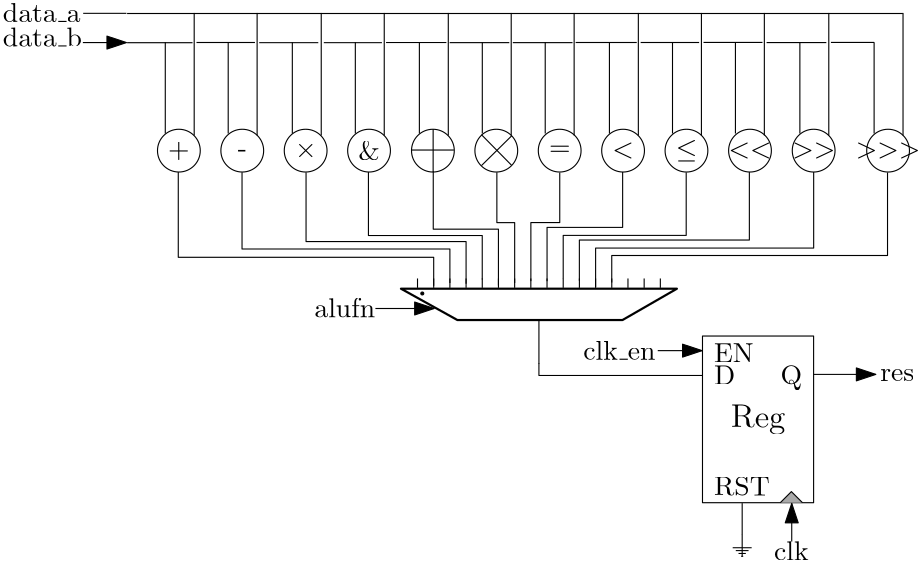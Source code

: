 <?xml version="1.0"?>
<!DOCTYPE ipe SYSTEM "ipe.dtd">
<ipe version="70218" creator="Ipe 7.2.23">
<info created="D:20210502182401" modified="D:20210502185333"/>
<ipestyle name="basic">
<symbol name="arrow/arc(spx)">
<path stroke="sym-stroke" fill="sym-stroke" pen="sym-pen">
0 0 m
-1 0.333 l
-1 -0.333 l
h
</path>
</symbol>
<symbol name="arrow/farc(spx)">
<path stroke="sym-stroke" fill="white" pen="sym-pen">
0 0 m
-1 0.333 l
-1 -0.333 l
h
</path>
</symbol>
<symbol name="arrow/ptarc(spx)">
<path stroke="sym-stroke" fill="sym-stroke" pen="sym-pen">
0 0 m
-1 0.333 l
-0.8 0 l
-1 -0.333 l
h
</path>
</symbol>
<symbol name="arrow/fptarc(spx)">
<path stroke="sym-stroke" fill="white" pen="sym-pen">
0 0 m
-1 0.333 l
-0.8 0 l
-1 -0.333 l
h
</path>
</symbol>
<symbol name="mark/circle(sx)" transformations="translations">
<path fill="sym-stroke">
0.6 0 0 0.6 0 0 e
0.4 0 0 0.4 0 0 e
</path>
</symbol>
<symbol name="mark/disk(sx)" transformations="translations">
<path fill="sym-stroke">
0.6 0 0 0.6 0 0 e
</path>
</symbol>
<symbol name="mark/fdisk(sfx)" transformations="translations">
<group>
<path fill="sym-fill">
0.5 0 0 0.5 0 0 e
</path>
<path fill="sym-stroke" fillrule="eofill">
0.6 0 0 0.6 0 0 e
0.4 0 0 0.4 0 0 e
</path>
</group>
</symbol>
<symbol name="mark/box(sx)" transformations="translations">
<path fill="sym-stroke" fillrule="eofill">
-0.6 -0.6 m
0.6 -0.6 l
0.6 0.6 l
-0.6 0.6 l
h
-0.4 -0.4 m
0.4 -0.4 l
0.4 0.4 l
-0.4 0.4 l
h
</path>
</symbol>
<symbol name="mark/square(sx)" transformations="translations">
<path fill="sym-stroke">
-0.6 -0.6 m
0.6 -0.6 l
0.6 0.6 l
-0.6 0.6 l
h
</path>
</symbol>
<symbol name="mark/fsquare(sfx)" transformations="translations">
<group>
<path fill="sym-fill">
-0.5 -0.5 m
0.5 -0.5 l
0.5 0.5 l
-0.5 0.5 l
h
</path>
<path fill="sym-stroke" fillrule="eofill">
-0.6 -0.6 m
0.6 -0.6 l
0.6 0.6 l
-0.6 0.6 l
h
-0.4 -0.4 m
0.4 -0.4 l
0.4 0.4 l
-0.4 0.4 l
h
</path>
</group>
</symbol>
<symbol name="mark/cross(sx)" transformations="translations">
<group>
<path fill="sym-stroke">
-0.43 -0.57 m
0.57 0.43 l
0.43 0.57 l
-0.57 -0.43 l
h
</path>
<path fill="sym-stroke">
-0.43 0.57 m
0.57 -0.43 l
0.43 -0.57 l
-0.57 0.43 l
h
</path>
</group>
</symbol>
<symbol name="arrow/fnormal(spx)">
<path stroke="sym-stroke" fill="white" pen="sym-pen">
0 0 m
-1 0.333 l
-1 -0.333 l
h
</path>
</symbol>
<symbol name="arrow/pointed(spx)">
<path stroke="sym-stroke" fill="sym-stroke" pen="sym-pen">
0 0 m
-1 0.333 l
-0.8 0 l
-1 -0.333 l
h
</path>
</symbol>
<symbol name="arrow/fpointed(spx)">
<path stroke="sym-stroke" fill="white" pen="sym-pen">
0 0 m
-1 0.333 l
-0.8 0 l
-1 -0.333 l
h
</path>
</symbol>
<symbol name="arrow/linear(spx)">
<path stroke="sym-stroke" pen="sym-pen">
-1 0.333 m
0 0 l
-1 -0.333 l
</path>
</symbol>
<symbol name="arrow/fdouble(spx)">
<path stroke="sym-stroke" fill="white" pen="sym-pen">
0 0 m
-1 0.333 l
-1 -0.333 l
h
-1 0 m
-2 0.333 l
-2 -0.333 l
h
</path>
</symbol>
<symbol name="arrow/double(spx)">
<path stroke="sym-stroke" fill="sym-stroke" pen="sym-pen">
0 0 m
-1 0.333 l
-1 -0.333 l
h
-1 0 m
-2 0.333 l
-2 -0.333 l
h
</path>
</symbol>
<symbol name="arrow/mid-normal(spx)">
<path stroke="sym-stroke" fill="sym-stroke" pen="sym-pen">
0.5 0 m
-0.5 0.333 l
-0.5 -0.333 l
h
</path>
</symbol>
<symbol name="arrow/mid-fnormal(spx)">
<path stroke="sym-stroke" fill="white" pen="sym-pen">
0.5 0 m
-0.5 0.333 l
-0.5 -0.333 l
h
</path>
</symbol>
<symbol name="arrow/mid-pointed(spx)">
<path stroke="sym-stroke" fill="sym-stroke" pen="sym-pen">
0.5 0 m
-0.5 0.333 l
-0.3 0 l
-0.5 -0.333 l
h
</path>
</symbol>
<symbol name="arrow/mid-fpointed(spx)">
<path stroke="sym-stroke" fill="white" pen="sym-pen">
0.5 0 m
-0.5 0.333 l
-0.3 0 l
-0.5 -0.333 l
h
</path>
</symbol>
<symbol name="arrow/mid-double(spx)">
<path stroke="sym-stroke" fill="sym-stroke" pen="sym-pen">
1 0 m
0 0.333 l
0 -0.333 l
h
0 0 m
-1 0.333 l
-1 -0.333 l
h
</path>
</symbol>
<symbol name="arrow/mid-fdouble(spx)">
<path stroke="sym-stroke" fill="white" pen="sym-pen">
1 0 m
0 0.333 l
0 -0.333 l
h
0 0 m
-1 0.333 l
-1 -0.333 l
h
</path>
</symbol>
<anglesize name="22.5 deg" value="22.5"/>
<anglesize name="30 deg" value="30"/>
<anglesize name="45 deg" value="45"/>
<anglesize name="60 deg" value="60"/>
<anglesize name="90 deg" value="90"/>
<arrowsize name="large" value="10"/>
<arrowsize name="small" value="5"/>
<arrowsize name="tiny" value="3"/>
<color name="blue" value="0 0 1"/>
<color name="brown" value="0.647 0.165 0.165"/>
<color name="darkblue" value="0 0 0.545"/>
<color name="darkcyan" value="0 0.545 0.545"/>
<color name="darkgray" value="0.663"/>
<color name="darkgreen" value="0 0.392 0"/>
<color name="darkmagenta" value="0.545 0 0.545"/>
<color name="darkorange" value="1 0.549 0"/>
<color name="darkred" value="0.545 0 0"/>
<color name="gold" value="1 0.843 0"/>
<color name="gray" value="0.745"/>
<color name="green" value="0 1 0"/>
<color name="lightblue" value="0.678 0.847 0.902"/>
<color name="lightcyan" value="0.878 1 1"/>
<color name="lightgray" value="0.827"/>
<color name="lightgreen" value="0.565 0.933 0.565"/>
<color name="lightyellow" value="1 1 0.878"/>
<color name="navy" value="0 0 0.502"/>
<color name="orange" value="1 0.647 0"/>
<color name="pink" value="1 0.753 0.796"/>
<color name="purple" value="0.627 0.125 0.941"/>
<color name="red" value="1 0 0"/>
<color name="seagreen" value="0.18 0.545 0.341"/>
<color name="turquoise" value="0.251 0.878 0.816"/>
<color name="violet" value="0.933 0.51 0.933"/>
<color name="yellow" value="1 1 0"/>
<dashstyle name="dash dot dotted" value="[4 2 1 2 1 2] 0"/>
<dashstyle name="dash dotted" value="[4 2 1 2] 0"/>
<dashstyle name="dashed" value="[4] 0"/>
<dashstyle name="dotted" value="[1 3] 0"/>
<gridsize name="10 pts (~3.5 mm)" value="10"/>
<gridsize name="14 pts (~5 mm)" value="14"/>
<gridsize name="16 pts (~6 mm)" value="16"/>
<gridsize name="20 pts (~7 mm)" value="20"/>
<gridsize name="28 pts (~10 mm)" value="28"/>
<gridsize name="32 pts (~12 mm)" value="32"/>
<gridsize name="4 pts" value="4"/>
<gridsize name="56 pts (~20 mm)" value="56"/>
<gridsize name="8 pts (~3 mm)" value="8"/>
<opacity name="10%" value="0.1"/>
<opacity name="30%" value="0.3"/>
<opacity name="50%" value="0.5"/>
<opacity name="75%" value="0.75"/>
<pen name="fat" value="1.2"/>
<pen name="heavier" value="0.8"/>
<pen name="ultrafat" value="2"/>
<symbolsize name="large" value="5"/>
<symbolsize name="small" value="2"/>
<symbolsize name="tiny" value="1.1"/>
<textsize name="Huge" value="\Huge"/>
<textsize name="LARGE" value="\LARGE"/>
<textsize name="Large" value="\Large"/>
<textsize name="footnote" value="\footnotesize"/>
<textsize name="huge" value="\huge"/>
<textsize name="large" value="\large"/>
<textsize name="small" value="\small"/>
<textsize name="tiny" value="\tiny"/>
<textstyle name="center" begin="\begin{center}" end="\end{center}"/>
<textstyle name="item" begin="\begin{itemize}\item{}" end="\end{itemize}"/>
<textstyle name="itemize" begin="\begin{itemize}" end="\end{itemize}"/>
<tiling name="falling" angle="-60" step="4" width="1"/>
<tiling name="rising" angle="30" step="4" width="1"/>
</ipestyle>
<page>
<layer name="alpha"/>
<view layers="alpha" active="alpha"/>
<text layer="alpha" matrix="1 0 0 1 40.2447 -26.1463" transformations="translations" pos="42.0637 803.434" stroke="black" type="label" width="27.94" height="6.918" depth="0" valign="baseline">data\_a</text>
<text matrix="1 0 0 1 39.8546 -18.9689" transformations="translations" pos="42.4538 787.439" stroke="black" type="label" width="28.493" height="6.918" depth="0" valign="baseline">data\_b</text>
<group matrix="1 0 0 1 0 -0.00017508">
<path stroke="black">
140.809 737.131 m
140.809 770 l
</path>
<path stroke="black">
151.218 736.447 m
151.218 780.545 l
</path>
</group>
<group matrix="1 0 0 1 22.6523 -0.00033081">
<path stroke="black">
140.809 737.131 m
140.809 770 l
</path>
<path stroke="black">
151.218 736.447 m
151.218 780.545 l
</path>
</group>
<group matrix="1 0 0 1 45.7368 -0.00033081">
<path stroke="black">
140.809 737.131 m
140.809 770 l
</path>
<path stroke="black">
151.218 736.447 m
151.218 780.545 l
</path>
</group>
<group matrix="1 0 0 1 68.4182 -0.00033081">
<path stroke="black">
140.809 737.131 m
140.809 770 l
</path>
<path stroke="black">
151.218 736.447 m
151.218 780.545 l
</path>
</group>
<group matrix="1 0 0 1 91.475 -0.00033081">
<path stroke="black">
140.809 737.131 m
140.809 770 l
</path>
<path stroke="black">
151.218 736.447 m
151.218 780.545 l
</path>
</group>
<group matrix="1 0 0 1 114.127 -0.00033081">
<path stroke="black">
140.809 737.131 m
140.809 770 l
</path>
<path stroke="black">
151.218 736.447 m
151.218 780.545 l
</path>
</group>
<group matrix="1 0 0 1 136.779 -0.00033081">
<path stroke="black">
140.809 737.131 m
140.809 770 l
</path>
<path stroke="black">
151.218 736.447 m
151.218 780.545 l
</path>
</group>
<group matrix="1 0 0 1 159.893 -0.00033081">
<path stroke="black">
140.809 737.131 m
140.809 770 l
</path>
<path stroke="black">
151.218 736.447 m
151.218 780.545 l
</path>
</group>
<group matrix="1 0 0 1 182.601 -0.00033081">
<path stroke="black">
140.809 737.131 m
140.809 770 l
</path>
<path stroke="black">
151.218 736.447 m
151.218 780.545 l
</path>
</group>
<group matrix="1 0 0 1 205.254 -0.00033081">
<path stroke="black">
140.809 737.131 m
140.809 770 l
</path>
<path stroke="black">
151.218 736.447 m
151.218 780.545 l
</path>
</group>
<group matrix="1 0 0 1 228.453 -0.00033081">
<path stroke="black">
140.809 737.131 m
140.809 770 l
</path>
<path stroke="black">
151.218 736.447 m
151.218 780.545 l
</path>
</group>
<group matrix="1 0 0 1 255.18 -0.00033081">
<path stroke="black">
140.809 737.131 m
140.809 770 l
</path>
<path stroke="black">
151.218 736.447 m
151.218 780.545 l
</path>
</group>
<path stroke="black">
406.353 780.349 m
127.059 780.349 l
</path>
<path stroke="0">
395.99 769.923 m
380.447 769.923 l
</path>
<path stroke="0">
378.782 769.886 m
357.281 769.886 l
</path>
<path stroke="0">
355.801 769.923 m
334.573 769.923 l
</path>
<path stroke="0">
332.994 769.911 m
311.943 769.911 l
311.943 769.911 l
</path>
<path stroke="0">
310.538 769.898 m
288.547 769.898 l
</path>
<path stroke="0">
287.417 769.862 m
265.916 769.862 l
</path>
<path stroke="0">
264.653 769.851 m
243.189 769.851 l
</path>
<path stroke="0">
241.999 769.892 m
220.28 769.892 l
</path>
<path stroke="0">
218.805 769.847 m
197.879 769.847 l
</path>
<path stroke="0">
195.891 769.847 m
174.614 769.847 l
</path>
<path stroke="0">
173.093 769.898 m
152.047 769.898 l
</path>
<path matrix="1 0 0 1 0.066948 0" stroke="0">
150.559 769.827 m
126.992 769.827 l
</path>
<path matrix="1 0 0 1 -0.0337554 -0.118144" stroke="0">
111.284 780.525 m
126.853 780.525 l
</path>
<path matrix="1 0 0 1 -0.249906 -0.25" stroke="0" arrow="normal/normal">
111.391 770.129 m
127.066 770.129 l
</path>
<path matrix="1 0 0 1 2.26586 0" stroke="0">
273.056 669.983 m
273.056 654.17 l
</path>
<group matrix="1 0 0 1 57.0783 0">
<group matrix="1 0 0 1 -156.626 325.743">
<path matrix="1 0 0 1 14.8719 -14.8719" stroke="black">
7.69922 0 0 7.69922 230.379 420.104 e
</path>
<text matrix="1 0 0 1 6.78478 -50.011" transformations="translations" pos="234.592 452.752" stroke="black" type="label" width="7.749" height="5.812" depth="0.83" valign="baseline">+</text>
</group>
<group matrix="1 0 0 1 1.21639 5.26819">
<path matrix="1 0 0 1 -51.5205 305.603" stroke="black">
7.69922 0 0 7.69922 230.379 420.104 e
</path>
<path stroke="black">
178.944 733.396 m
178.944 718.098 l
</path>
<path stroke="black">
170.991 725.929 m
186.411 725.929 l
</path>
</group>
<group matrix="0.701749 -0.712425 0.712425 0.701749 -439.63 349.134">
<path matrix="1 0 0 1 -51.5205 305.603" stroke="black">
7.69922 0 0 7.69922 230.379 420.104 e
</path>
<path stroke="black">
178.944 733.396 m
178.944 718.098 l
</path>
<path stroke="black">
170.991 725.929 m
186.411 725.929 l
</path>
</group>
<group matrix="1 0 0 1 0 10.599">
<path matrix="1 0 0 1 113.561 300.272" stroke="black">
7.69922 0 0 7.69922 230.379 420.104 e
</path>
<text matrix="1 0 0 1 97.7249 265.134" transformations="translations" pos="234.592 452.752" stroke="black" type="label" width="23.246" height="5.37" depth="0.39" valign="baseline">$&gt;&gt;&gt;$</text>
</group>
<group matrix="1 0 0 1 -6.12495 9.47602">
<path matrix="1 0 0 1 92.8922 301.395" stroke="black">
7.69922 0 0 7.69922 230.379 420.104 e
</path>
<text matrix="1 0 0 1 80.9307 266.257" transformations="translations" pos="234.592 452.752" stroke="black" type="label" width="15.497" height="5.37" depth="0.39" valign="baseline">$&gt;&gt;$</text>
</group>
<group matrix="1 0 0 1 0.160902 7.67902">
<path matrix="1 0 0 1 63.6872 303.192" stroke="black">
7.69922 0 0 7.69922 230.379 420.104 e
</path>
<text matrix="1 0 0 1 51.7257 268.054" transformations="translations" pos="234.592 452.752" stroke="black" type="label" width="15.497" height="5.37" depth="0.39" valign="baseline">$&lt;&lt;$</text>
</group>
<group matrix="1 0 0 1 -1.57497 7.82802">
<path matrix="1 0 0 1 42.5532 303.043" stroke="black">
7.69922 0 0 7.69922 230.379 420.104 e
</path>
<text matrix="1 0 0 1 34.4657 267.9" transformations="translations" pos="234.592 452.752" stroke="black" type="label" width="7.749" height="6.341" depth="1.35" valign="baseline">$\leq$</text>
</group>
<group matrix="1 0 0 1 -1.32954 8.03919">
<path matrix="1 0 0 1 19.4872 302.832" stroke="black">
7.69922 0 0 7.69922 230.379 420.104 e
</path>
<text matrix="1 0 0 1 11.3997 267.694" transformations="translations" pos="234.592 452.752" stroke="black" type="label" width="7.749" height="5.37" depth="0.39" valign="baseline">\textless</text>
</group>
<group matrix="1 0 0 1 -3.48143 6.91619">
<path matrix="1 0 0 1 -1.18149 303.955" stroke="black">
7.69922 0 0 7.69922 230.379 420.104 e
</path>
<text matrix="1 0 0 1 -9.26899 269.479" transformations="translations" pos="234.592 452.752" stroke="black" type="label" width="7.749" height="3.655" depth="0" valign="baseline">=</text>
</group>
<group matrix="1 0 0 1 -2.54638 2.92023">
<path matrix="1 0 0 1 -70.7464 307.951" stroke="black">
7.69922 0 0 7.69922 230.379 420.104 e
</path>
<text matrix="1 0 0 1 -78.8339 271.844" transformations="translations" pos="234.592 452.752" stroke="black" type="label" width="7.749" height="6.918" depth="0" valign="baseline">\&amp;</text>
</group>
<group matrix="1 0 0 1 -4.69876 1.79728">
<path matrix="1 0 0 1 -91.4147 309.074" stroke="black">
7.69922 0 0 7.69922 230.379 420.104 e
</path>
<text matrix="1 0 0 1 -99.5022 273.935" transformations="translations" pos="234.592 452.752" stroke="black" type="label" width="7.749" height="5.812" depth="0.83" valign="baseline">$\times$</text>
</group>
<group matrix="1 0 0 1 1.68641 0">
<path matrix="1 0 0 1 -120.62 310.871" stroke="black">
7.69922 0 0 7.69922 230.379 420.104 e
</path>
<text matrix="1 0 0 1 -126.494 276.079" transformations="translations" pos="234.592 452.752" stroke="black" type="label" width="3.321" height="4.289" depth="0" valign="baseline">-</text>
</group>
</group>
<group matrix="1 0 0 1 94.4074 0">
<path matrix="0.310172 0 0 -0.0871639 71.8193 725.783" stroke="0" fill="white" pen="heavier">
191.62 510.692 m
257.048 640.008 l
448.713 640.008 l
511.832 510.692 l
h
</path>
<path matrix="0 -1 -1 0 554.136 912.271" stroke="black" fill="black">
0.528099 0 0 0.528099 232.719 415.21 e
</path>
<group matrix="1 0 0 1 -1.59999 0">
<path stroke="black">
138.805 681.568 m
138.805 684.959 l
</path>
<path matrix="1 0 0 1 5.8283 0.00020393" stroke="black">
138.805 681.568 m
138.805 684.959 l
</path>
<path matrix="1 0 0 1 11.6562 0.00020393" stroke="black">
138.805 681.568 m
138.805 684.959 l
</path>
<path matrix="1 0 0 1 17.4842 0.00020393" stroke="black">
138.805 681.568 m
138.805 684.959 l
</path>
<path matrix="1 0 0 1 23.3121 0.00020393" stroke="black">
138.805 681.568 m
138.805 684.959 l
</path>
<path matrix="1 0 0 1 29.1401 0.00020393" stroke="black">
138.805 681.568 m
138.805 684.959 l
</path>
<path matrix="1 0 0 1 34.968 0.00020393" stroke="black">
138.805 681.568 m
138.805 684.959 l
</path>
<path matrix="1 0 0 1 40.796 0.00020393" stroke="black">
138.805 681.568 m
138.805 684.959 l
</path>
<path matrix="1 0 0 1 46.6239 0.00020393" stroke="black">
138.805 681.568 m
138.805 684.959 l
</path>
<path matrix="1 0 0 1 52.4519 0.00020393" stroke="black">
138.805 681.568 m
138.805 684.959 l
</path>
<path matrix="1 0 0 1 58.2798 0.00020393" stroke="black">
138.805 681.568 m
138.805 684.959 l
</path>
<path matrix="1 0 0 1 64.1078 0.00020393" stroke="black">
138.805 681.568 m
138.805 684.959 l
</path>
<path matrix="1 0 0 1 69.9357 0.00020393" stroke="black">
138.805 681.568 m
138.805 684.959 l
</path>
<path matrix="1 0 0 1 75.7636 0.00020393" stroke="black">
138.805 681.568 m
138.805 684.959 l
</path>
<path matrix="1 0 0 1 81.5916 0.00020393" stroke="black">
138.805 681.568 m
138.805 684.959 l
</path>
<path matrix="1 0 0 1 87.4195 0.00020393" stroke="black">
138.805 681.568 m
138.805 684.959 l
</path>
</group>
</group>
<text matrix="1 0 0 1 92.3142 -4.4592" transformations="translations" pos="102.16 675.449" stroke="black" type="label" width="21.863" height="6.918" depth="0" valign="baseline">alufn</text>
<path matrix="1 0 0 1 94.4074 0" stroke="black" arrow="normal/normal">
122.048 674.148 m
143.185 674.148 l
</path>
<path matrix="0.999117 0 0 1 94.4525 0" stroke="black">
51.0799 723.255 m
51.0799 692.578 l
143.111 692.578 l
143.111 682.307 l
</path>
<path matrix="1.0012 0 0 1.00051 94.3182 -0.37198" stroke="black">
74.0329 723.198 m
74.0329 695.579 l
148.773 695.579 l
148.773 683.35 l
</path>
<path matrix="1 0 0 1 94.4074 0" stroke="black">
97.079 723.147 m
97.079 698.236 l
154.691 698.236 l
154.691 683.062 l
</path>
<path matrix="1 0 0 1 94.4074 0" stroke="black">
119.535 723.271 m
119.535 700.411 l
160.508 700.411 l
160.508 684.609 l
</path>
<path matrix="0.993729 0 0 1.00103 95.3033 -0.742707" stroke="black">
142.871 723.596 m
142.871 702.723 l
166.484 702.723 l
166.484 682.483 l
</path>
<path matrix="1 0 0 1 94.4074 0" stroke="black">
165.772 723.155 m
165.772 705.06 l
172.182 705.06 l
172.182 683.314 l
</path>
<path matrix="0.900021 0 0 1.0098 113.244 -7.08254" stroke="black">
188.411 723.074 m
188.411 705.254 l
176.861 705.254 l
176.861 684.377 l
</path>
<path matrix="1 0 0 1 94.4074 0" stroke="black">
211.05 723.288 m
211.05 703.343 l
183.84 703.343 l
183.84 683.981 l
</path>
<path matrix="1.00268 0 0 1.00048 93.7809 -0.348314" stroke="black">
233.932 723.143 m
233.932 700.47 l
189.774 700.47 l
189.774 684.855 l
</path>
<path matrix="0.995801 0 0 1 95.4853 0" stroke="black">
256.67 723.25 m
256.67 698.793 l
195.213 698.793 l
195.213 684.14 l
</path>
<path matrix="1.00252 0 0 1 93.7016 0" stroke="black">
279.822 723.257 m
279.822 695.9 l
201.519 695.9 l
201.519 681.835 l
</path>
<path matrix="0.998511 0 0 1.00099 94.8635 -0.714254" stroke="black">
306.409 723.113 m
306.409 693.258 l
206.983 693.258 l
206.983 683.534 l
</path>
<path matrix="1 0 0 1 6.20482 240.229" stroke="black">
328 424 m
328 364 l
368 364 l
368 424 l
h
</path>
<text matrix="1 0 0 1 4.36982 247.302" transformations="translations" pos="340 384" stroke="black" type="label" width="19.67" height="8.174" depth="2.32" valign="baseline" size="large">Reg</text>
<path matrix="1 0 0 1 6.20482 248.229" stroke="black" fill="darkgray">
356 356 m
360 360 l
364 356 l
</path>
<text matrix="1 0 0 1 -2.89238 235.544" transformations="translations" pos="362.871 347.966" stroke="black" type="label" width="12.453" height="6.918" depth="0" valign="baseline">clk</text>
<text matrix="1 0 0 1 -7.00208 243.669" transformations="translations" pos="298.288 412.008" stroke="black" type="label" width="26.003" height="6.918" depth="0" valign="baseline">clk\_en</text>
<path matrix="2.19153 0 0 2.6619 -384.41 -434.39" stroke="black" arrow="normal/normal">
320.555 410.746 m
327.826 410.746 l
</path>
<text matrix="1 0 0 1 6.33032 242.825" transformations="translations" pos="332 404" stroke="black" type="label" width="7.61" height="6.808" depth="0" valign="baseline">D</text>
<text matrix="1 0 0 1 10.3303 242.825" transformations="translations" pos="352 404" stroke="black" type="label" width="7.749" height="6.815" depth="1.93" valign="baseline">Q</text>
<text matrix="1 0 0 1 6.33032 286.825" transformations="translations" pos="332 368" stroke="black" type="label" width="14.252" height="6.808" depth="0" valign="baseline">EN</text>
<text matrix="1 0 0 1 6.33032 242.825" transformations="translations" pos="332 364" stroke="black" type="label" width="20.064" height="6.808" depth="0" valign="baseline">RST</text>
<path matrix="-0.303025 0 0 2.04368 470.057 -123.455" stroke="black" arrow="normal/normal">
342.294 349.228 m
342.294 355.946 l
</path>
<path matrix="1 0 0 1 86.6125 249.409" stroke="black">
261.88 343.471 m
261.88 335.512 l
</path>
<group matrix="1 0 0 1 85.778 248.11">
<path matrix="1 0 0 1 -0.349667 0" stroke="black">
259.651 339.909 m
266.478 339.909 l
</path>
<path matrix="1 0 0 1 -0.19981 0" stroke="black">
260.617 338.876 m
265.212 338.876 l
</path>
<path matrix="1 0 0 1 -0.116556 0.166508" stroke="black">
261.516 337.677 m
264.147 337.677 l
</path>
<path stroke="black">
262.348 336.812 m
263.081 336.812 l
</path>
</group>
<path matrix="0.999491 0 0 1 0.170207 0" stroke="0">
334.192 650.037 m
275.289 650.037 l
275.289 654.41 l
</path>
<text matrix="1 0 0 1 -0.136951 0" transformations="translations" pos="398.338 648.052" stroke="0" type="label" width="12.26" height="4.289" depth="0" valign="baseline">res</text>
<path stroke="0" arrow="normal/normal">
374.199 650.424 m
396.603 650.424 l
</path>
<path matrix="1 0 0 1 0.05 0" stroke="0">
348.443 592.759 m
348.443 604.075 l
</path>
</page>
</ipe>
